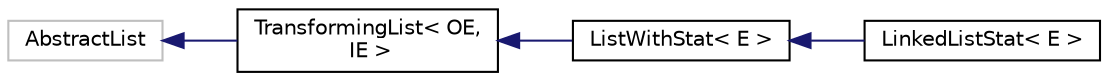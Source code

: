 digraph "Graphical Class Hierarchy"
{
 // INTERACTIVE_SVG=YES
  bgcolor="transparent";
  edge [fontname="Helvetica",fontsize="10",labelfontname="Helvetica",labelfontsize="10"];
  node [fontname="Helvetica",fontsize="10",shape=record];
  rankdir="LR";
  Node612 [label="AbstractList",height=0.2,width=0.4,color="grey75"];
  Node612 -> Node0 [dir="back",color="midnightblue",fontsize="10",style="solid",fontname="Helvetica"];
  Node0 [label="TransformingList\< OE,\l IE \>",height=0.2,width=0.4,color="black",URL="$classumontreal_1_1ssj_1_1util_1_1TransformingList.html",tooltip="Represents a list that dynamically transforms the elements of another list. "];
  Node0 -> Node1 [dir="back",color="midnightblue",fontsize="10",style="solid",fontname="Helvetica"];
  Node1 [label="ListWithStat\< E \>",height=0.2,width=0.4,color="black",URL="$classumontreal_1_1ssj_1_1simevents_1_1ListWithStat.html",tooltip="Implements a list with integrated statistical probes to provide automatic collection of statistics on..."];
  Node1 -> Node2 [dir="back",color="midnightblue",fontsize="10",style="solid",fontname="Helvetica"];
  Node2 [label="LinkedListStat\< E \>",height=0.2,width=0.4,color="black",URL="$classumontreal_1_1ssj_1_1simevents_1_1LinkedListStat.html",tooltip="This class extends ListWithStat, and uses a linked list as the internal data structure. "];
}
